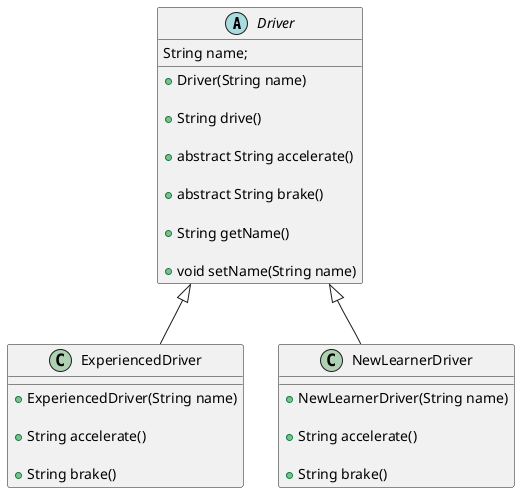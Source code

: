 @startuml

abstract class Driver {

    String name;

    + Driver(String name)

    + String drive()

    + abstract String accelerate()

    + abstract String brake()

    + String getName()

    + void setName(String name)
}

class ExperiencedDriver extends Driver{

    + ExperiencedDriver(String name)

    + String accelerate()

    + String brake()
}

class NewLearnerDriver extends Driver{

    + NewLearnerDriver(String name)

    + String accelerate()

    + String brake()
}

@enduml